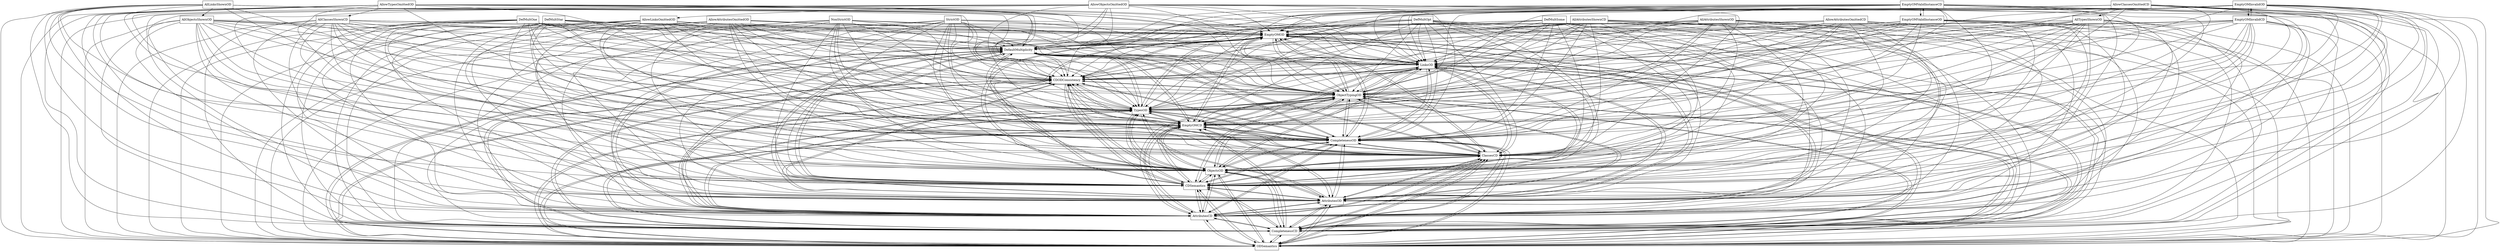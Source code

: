 digraph{
graph [rankdir=TB];
node [shape=box];
edge [arrowhead=normal];
0[label="EmptyOMOD",]
1[label="DefaultMultiplicity",]
2[label="AllowAttributesOmittedOD",]
3[label="ODSemantics",]
4[label="AllowObjectsOmittedOD",]
5[label="AllLinksShownOD",]
6[label="DefMultOne",]
7[label="AllObjectsShownOD",]
8[label="DefMultOpt",]
9[label="CompletenessCD",]
10[label="AllowLinksOmittedOD",]
11[label="StrictOD",]
12[label="NonStrictOD",]
13[label="AttributesCD",]
14[label="EmptyOMInvalidOD",]
15[label="AllowTypesOmittedOD",]
16[label="AllClassesShownCD",]
17[label="DefMultStar",]
18[label="AttributesOD",]
19[label="AllTypesShownOD",]
20[label="AllAttributesShownCD",]
21[label="CDSemantics",]
22[label="ObjectsOD",]
23[label="ClassesCD",]
24[label="EmptyOMInvalidCD",]
25[label="AllowAttributesOmittedCD",]
26[label="CompletenessOD",]
27[label="DefMultSome",]
28[label="AllAttributesShownOD",]
29[label="AllowClassesOmittedCD",]
30[label="EmptyOMCD",]
31[label="TypesOD",]
32[label="EmptyOMValidInstanceCD",]
33[label="ObjectTypingOD",]
34[label="CDODConsistency",]
35[label="LinksOD",]
36[label="EmptyOMValidInstanceOD",]
0->1[label="",]
0->3[label="",]
0->9[label="",]
0->13[label="",]
0->18[label="",]
0->21[label="",]
0->22[label="",]
0->23[label="",]
0->26[label="",]
0->30[label="",]
0->31[label="",]
0->33[label="",]
0->34[label="",]
0->35[label="",]
1->0[label="",]
1->3[label="",]
1->9[label="",]
1->13[label="",]
1->18[label="",]
1->21[label="",]
1->22[label="",]
1->23[label="",]
1->26[label="",]
1->30[label="",]
1->31[label="",]
1->33[label="",]
1->34[label="",]
1->35[label="",]
2->0[label="",]
2->1[label="",]
2->3[label="",]
2->9[label="",]
2->13[label="",]
2->18[label="",]
2->21[label="",]
2->22[label="",]
2->23[label="",]
2->26[label="",]
2->30[label="",]
2->31[label="",]
2->33[label="",]
2->34[label="",]
2->35[label="",]
3->0[label="",]
3->1[label="",]
3->9[label="",]
3->13[label="",]
3->18[label="",]
3->21[label="",]
3->22[label="",]
3->23[label="",]
3->26[label="",]
3->30[label="",]
3->31[label="",]
3->33[label="",]
3->34[label="",]
3->35[label="",]
4->0[label="",]
4->1[label="",]
4->3[label="",]
4->9[label="",]
4->10[label="",]
4->13[label="",]
4->18[label="",]
4->21[label="",]
4->22[label="",]
4->23[label="",]
4->26[label="",]
4->30[label="",]
4->31[label="",]
4->33[label="",]
4->34[label="",]
4->35[label="",]
5->0[label="",]
5->1[label="",]
5->3[label="",]
5->7[label="",]
5->9[label="",]
5->13[label="",]
5->18[label="",]
5->21[label="",]
5->22[label="",]
5->23[label="",]
5->26[label="",]
5->30[label="",]
5->31[label="",]
5->33[label="",]
5->34[label="",]
5->35[label="",]
6->0[label="",]
6->1[label="",]
6->3[label="",]
6->9[label="",]
6->13[label="",]
6->18[label="",]
6->21[label="",]
6->22[label="",]
6->23[label="",]
6->26[label="",]
6->30[label="",]
6->31[label="",]
6->33[label="",]
6->34[label="",]
6->35[label="",]
7->0[label="",]
7->1[label="",]
7->3[label="",]
7->9[label="",]
7->13[label="",]
7->18[label="",]
7->21[label="",]
7->22[label="",]
7->23[label="",]
7->26[label="",]
7->30[label="",]
7->31[label="",]
7->33[label="",]
7->34[label="",]
7->35[label="",]
8->0[label="",]
8->1[label="",]
8->3[label="",]
8->9[label="",]
8->13[label="",]
8->18[label="",]
8->21[label="",]
8->22[label="",]
8->23[label="",]
8->26[label="",]
8->30[label="",]
8->31[label="",]
8->33[label="",]
8->34[label="",]
8->35[label="",]
9->0[label="",]
9->1[label="",]
9->3[label="",]
9->13[label="",]
9->18[label="",]
9->21[label="",]
9->22[label="",]
9->23[label="",]
9->26[label="",]
9->30[label="",]
9->31[label="",]
9->33[label="",]
9->34[label="",]
9->35[label="",]
10->0[label="",]
10->1[label="",]
10->3[label="",]
10->9[label="",]
10->13[label="",]
10->18[label="",]
10->21[label="",]
10->22[label="",]
10->23[label="",]
10->26[label="",]
10->30[label="",]
10->31[label="",]
10->33[label="",]
10->34[label="",]
10->35[label="",]
11->0[label="",]
11->1[label="",]
11->3[label="",]
11->9[label="",]
11->13[label="",]
11->18[label="",]
11->21[label="",]
11->22[label="",]
11->23[label="",]
11->26[label="",]
11->30[label="",]
11->31[label="",]
11->33[label="",]
11->34[label="",]
11->35[label="",]
12->0[label="",]
12->1[label="",]
12->3[label="",]
12->9[label="",]
12->13[label="",]
12->18[label="",]
12->21[label="",]
12->22[label="",]
12->23[label="",]
12->26[label="",]
12->30[label="",]
12->31[label="",]
12->33[label="",]
12->34[label="",]
12->35[label="",]
13->0[label="",]
13->1[label="",]
13->3[label="",]
13->9[label="",]
13->18[label="",]
13->21[label="",]
13->22[label="",]
13->23[label="",]
13->26[label="",]
13->30[label="",]
13->31[label="",]
13->33[label="",]
13->34[label="",]
13->35[label="",]
14->0[label="",]
14->1[label="",]
14->3[label="",]
14->9[label="",]
14->13[label="",]
14->18[label="",]
14->21[label="",]
14->22[label="",]
14->23[label="",]
14->24[label="",]
14->26[label="",]
14->30[label="",]
14->31[label="",]
14->33[label="",]
14->34[label="",]
14->35[label="",]
15->0[label="",]
15->1[label="",]
15->3[label="",]
15->9[label="",]
15->13[label="",]
15->16[label="",]
15->18[label="",]
15->21[label="",]
15->22[label="",]
15->23[label="",]
15->26[label="",]
15->30[label="",]
15->31[label="",]
15->33[label="",]
15->34[label="",]
15->35[label="",]
16->0[label="",]
16->1[label="",]
16->3[label="",]
16->9[label="",]
16->13[label="",]
16->18[label="",]
16->21[label="",]
16->22[label="",]
16->23[label="",]
16->26[label="",]
16->30[label="",]
16->31[label="",]
16->33[label="",]
16->34[label="",]
16->35[label="",]
17->0[label="",]
17->1[label="",]
17->3[label="",]
17->9[label="",]
17->13[label="",]
17->18[label="",]
17->21[label="",]
17->22[label="",]
17->23[label="",]
17->26[label="",]
17->30[label="",]
17->31[label="",]
17->33[label="",]
17->34[label="",]
17->35[label="",]
18->0[label="",]
18->1[label="",]
18->3[label="",]
18->9[label="",]
18->13[label="",]
18->21[label="",]
18->22[label="",]
18->23[label="",]
18->26[label="",]
18->30[label="",]
18->31[label="",]
18->33[label="",]
18->34[label="",]
18->35[label="",]
19->0[label="",]
19->1[label="",]
19->3[label="",]
19->9[label="",]
19->13[label="",]
19->18[label="",]
19->21[label="",]
19->22[label="",]
19->23[label="",]
19->26[label="",]
19->30[label="",]
19->31[label="",]
19->33[label="",]
19->34[label="",]
19->35[label="",]
20->0[label="",]
20->1[label="",]
20->3[label="",]
20->9[label="",]
20->13[label="",]
20->18[label="",]
20->21[label="",]
20->22[label="",]
20->23[label="",]
20->26[label="",]
20->30[label="",]
20->31[label="",]
20->33[label="",]
20->34[label="",]
20->35[label="",]
21->0[label="",]
21->1[label="",]
21->3[label="",]
21->9[label="",]
21->13[label="",]
21->18[label="",]
21->22[label="",]
21->23[label="",]
21->26[label="",]
21->30[label="",]
21->31[label="",]
21->33[label="",]
21->34[label="",]
21->35[label="",]
22->0[label="",]
22->1[label="",]
22->3[label="",]
22->9[label="",]
22->13[label="",]
22->18[label="",]
22->21[label="",]
22->23[label="",]
22->26[label="",]
22->30[label="",]
22->31[label="",]
22->33[label="",]
22->34[label="",]
22->35[label="",]
23->0[label="",]
23->1[label="",]
23->3[label="",]
23->9[label="",]
23->13[label="",]
23->18[label="",]
23->21[label="",]
23->22[label="",]
23->26[label="",]
23->30[label="",]
23->31[label="",]
23->33[label="",]
23->34[label="",]
23->35[label="",]
24->0[label="",]
24->1[label="",]
24->3[label="",]
24->9[label="",]
24->13[label="",]
24->14[label="",]
24->18[label="",]
24->21[label="",]
24->22[label="",]
24->23[label="",]
24->26[label="",]
24->30[label="",]
24->31[label="",]
24->33[label="",]
24->34[label="",]
24->35[label="",]
25->0[label="",]
25->1[label="",]
25->3[label="",]
25->9[label="",]
25->13[label="",]
25->18[label="",]
25->21[label="",]
25->22[label="",]
25->23[label="",]
25->26[label="",]
25->30[label="",]
25->31[label="",]
25->33[label="",]
25->34[label="",]
25->35[label="",]
26->0[label="",]
26->1[label="",]
26->3[label="",]
26->9[label="",]
26->13[label="",]
26->18[label="",]
26->21[label="",]
26->22[label="",]
26->23[label="",]
26->30[label="",]
26->31[label="",]
26->33[label="",]
26->34[label="",]
26->35[label="",]
27->0[label="",]
27->1[label="",]
27->3[label="",]
27->9[label="",]
27->13[label="",]
27->18[label="",]
27->21[label="",]
27->22[label="",]
27->23[label="",]
27->26[label="",]
27->30[label="",]
27->31[label="",]
27->33[label="",]
27->34[label="",]
27->35[label="",]
28->0[label="",]
28->1[label="",]
28->3[label="",]
28->9[label="",]
28->13[label="",]
28->18[label="",]
28->21[label="",]
28->22[label="",]
28->23[label="",]
28->26[label="",]
28->30[label="",]
28->31[label="",]
28->33[label="",]
28->34[label="",]
28->35[label="",]
29->0[label="",]
29->1[label="",]
29->3[label="",]
29->9[label="",]
29->13[label="",]
29->18[label="",]
29->19[label="",]
29->21[label="",]
29->22[label="",]
29->23[label="",]
29->26[label="",]
29->30[label="",]
29->31[label="",]
29->33[label="",]
29->34[label="",]
29->35[label="",]
30->0[label="",]
30->1[label="",]
30->3[label="",]
30->9[label="",]
30->13[label="",]
30->18[label="",]
30->21[label="",]
30->22[label="",]
30->23[label="",]
30->26[label="",]
30->31[label="",]
30->33[label="",]
30->34[label="",]
30->35[label="",]
31->0[label="",]
31->1[label="",]
31->3[label="",]
31->9[label="",]
31->13[label="",]
31->18[label="",]
31->21[label="",]
31->22[label="",]
31->23[label="",]
31->26[label="",]
31->30[label="",]
31->33[label="",]
31->34[label="",]
31->35[label="",]
32->0[label="",]
32->1[label="",]
32->3[label="",]
32->9[label="",]
32->13[label="",]
32->18[label="",]
32->21[label="",]
32->22[label="",]
32->23[label="",]
32->26[label="",]
32->30[label="",]
32->31[label="",]
32->33[label="",]
32->34[label="",]
32->35[label="",]
32->36[label="",]
33->0[label="",]
33->1[label="",]
33->3[label="",]
33->9[label="",]
33->13[label="",]
33->18[label="",]
33->21[label="",]
33->22[label="",]
33->23[label="",]
33->26[label="",]
33->30[label="",]
33->31[label="",]
33->34[label="",]
33->35[label="",]
34->0[label="",]
34->1[label="",]
34->3[label="",]
34->9[label="",]
34->13[label="",]
34->18[label="",]
34->21[label="",]
34->22[label="",]
34->23[label="",]
34->26[label="",]
34->30[label="",]
34->31[label="",]
34->33[label="",]
34->35[label="",]
35->0[label="",]
35->1[label="",]
35->3[label="",]
35->9[label="",]
35->13[label="",]
35->18[label="",]
35->21[label="",]
35->22[label="",]
35->23[label="",]
35->26[label="",]
35->30[label="",]
35->31[label="",]
35->33[label="",]
35->34[label="",]
36->0[label="",]
36->1[label="",]
36->3[label="",]
36->9[label="",]
36->13[label="",]
36->18[label="",]
36->21[label="",]
36->22[label="",]
36->23[label="",]
36->26[label="",]
36->30[label="",]
36->31[label="",]
36->32[label="",]
36->33[label="",]
36->34[label="",]
36->35[label="",]
}
